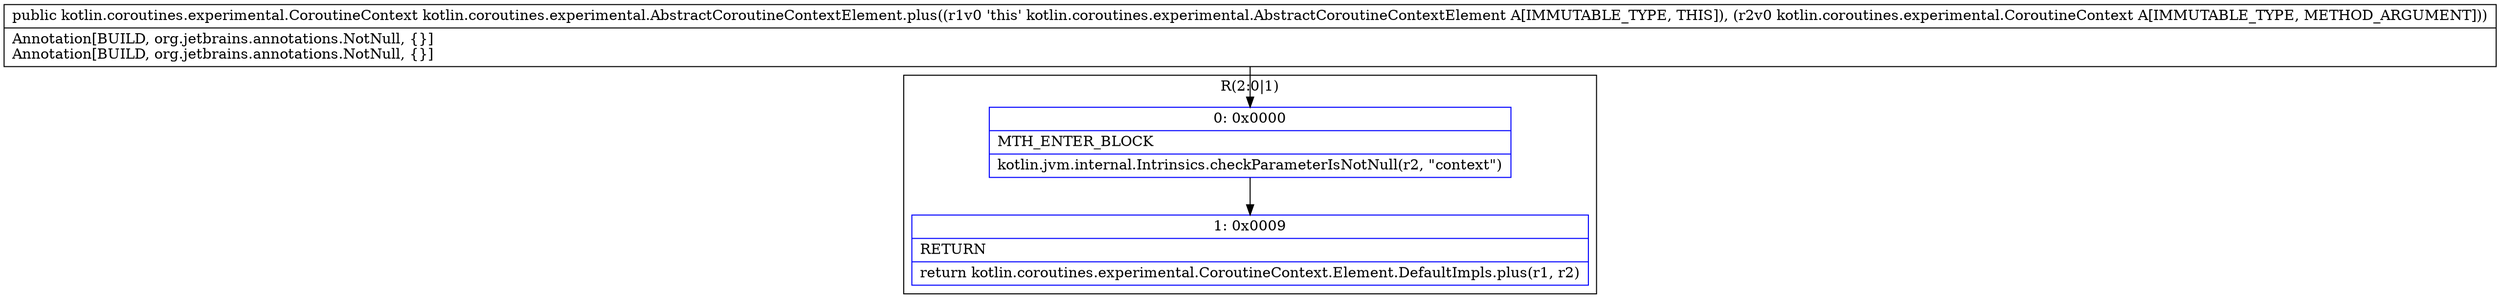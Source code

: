 digraph "CFG forkotlin.coroutines.experimental.AbstractCoroutineContextElement.plus(Lkotlin\/coroutines\/experimental\/CoroutineContext;)Lkotlin\/coroutines\/experimental\/CoroutineContext;" {
subgraph cluster_Region_1192140586 {
label = "R(2:0|1)";
node [shape=record,color=blue];
Node_0 [shape=record,label="{0\:\ 0x0000|MTH_ENTER_BLOCK\l|kotlin.jvm.internal.Intrinsics.checkParameterIsNotNull(r2, \"context\")\l}"];
Node_1 [shape=record,label="{1\:\ 0x0009|RETURN\l|return kotlin.coroutines.experimental.CoroutineContext.Element.DefaultImpls.plus(r1, r2)\l}"];
}
MethodNode[shape=record,label="{public kotlin.coroutines.experimental.CoroutineContext kotlin.coroutines.experimental.AbstractCoroutineContextElement.plus((r1v0 'this' kotlin.coroutines.experimental.AbstractCoroutineContextElement A[IMMUTABLE_TYPE, THIS]), (r2v0 kotlin.coroutines.experimental.CoroutineContext A[IMMUTABLE_TYPE, METHOD_ARGUMENT]))  | Annotation[BUILD, org.jetbrains.annotations.NotNull, \{\}]\lAnnotation[BUILD, org.jetbrains.annotations.NotNull, \{\}]\l}"];
MethodNode -> Node_0;
Node_0 -> Node_1;
}


